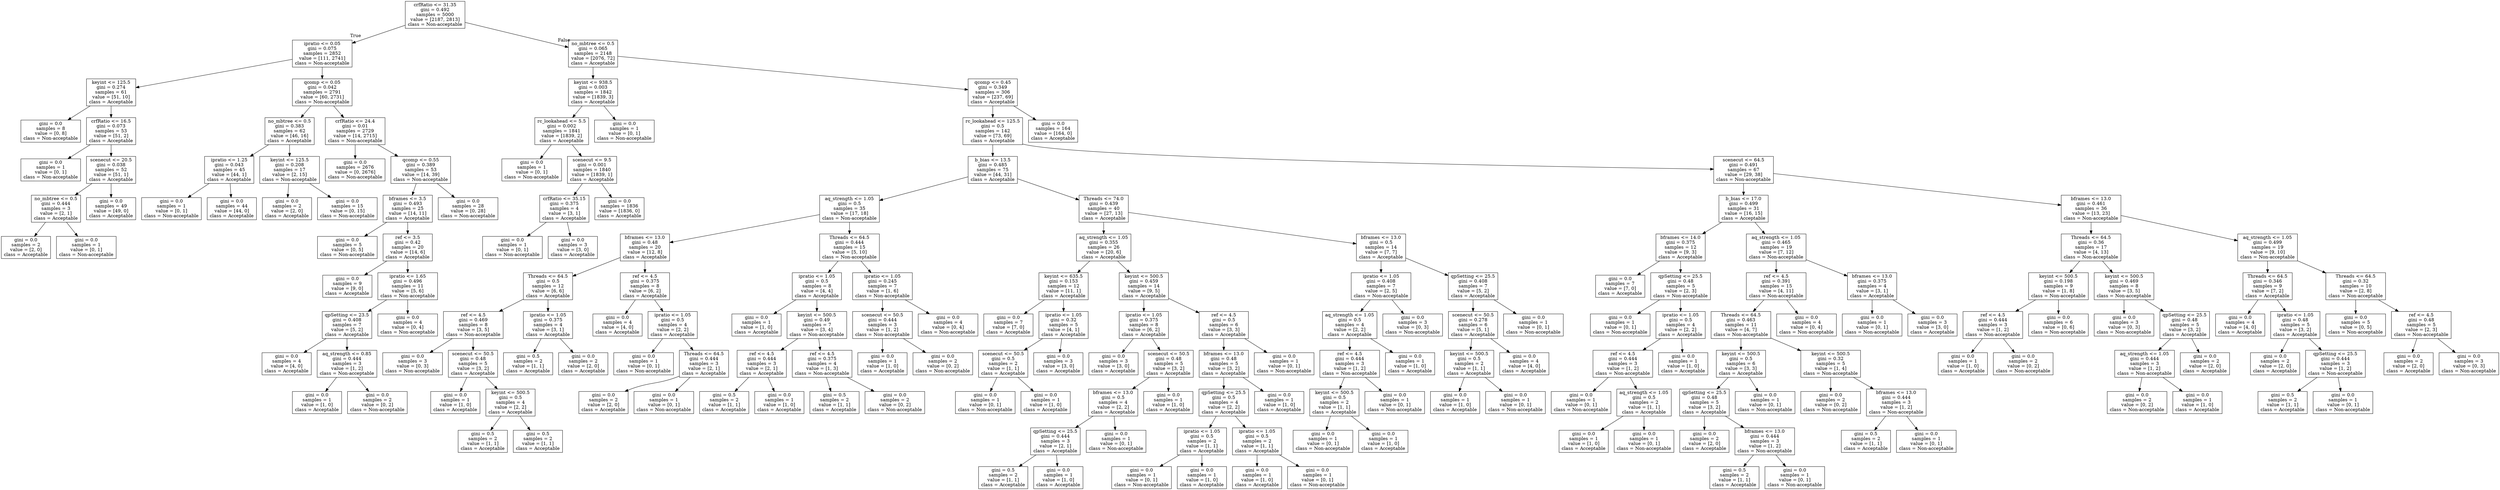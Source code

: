 digraph Tree {
node [shape=box] ;
0 [label="crfRatio <= 31.35\ngini = 0.492\nsamples = 5000\nvalue = [2187, 2813]\nclass = Non-acceptable"] ;
1 [label="ipratio <= 0.05\ngini = 0.075\nsamples = 2852\nvalue = [111, 2741]\nclass = Non-acceptable"] ;
0 -> 1 [labeldistance=2.5, labelangle=45, headlabel="True"] ;
2 [label="keyint <= 125.5\ngini = 0.274\nsamples = 61\nvalue = [51, 10]\nclass = Acceptable"] ;
1 -> 2 ;
3 [label="gini = 0.0\nsamples = 8\nvalue = [0, 8]\nclass = Non-acceptable"] ;
2 -> 3 ;
4 [label="crfRatio <= 16.5\ngini = 0.073\nsamples = 53\nvalue = [51, 2]\nclass = Acceptable"] ;
2 -> 4 ;
5 [label="gini = 0.0\nsamples = 1\nvalue = [0, 1]\nclass = Non-acceptable"] ;
4 -> 5 ;
6 [label="scenecut <= 20.5\ngini = 0.038\nsamples = 52\nvalue = [51, 1]\nclass = Acceptable"] ;
4 -> 6 ;
7 [label="no_mbtree <= 0.5\ngini = 0.444\nsamples = 3\nvalue = [2, 1]\nclass = Acceptable"] ;
6 -> 7 ;
8 [label="gini = 0.0\nsamples = 2\nvalue = [2, 0]\nclass = Acceptable"] ;
7 -> 8 ;
9 [label="gini = 0.0\nsamples = 1\nvalue = [0, 1]\nclass = Non-acceptable"] ;
7 -> 9 ;
10 [label="gini = 0.0\nsamples = 49\nvalue = [49, 0]\nclass = Acceptable"] ;
6 -> 10 ;
11 [label="qcomp <= 0.05\ngini = 0.042\nsamples = 2791\nvalue = [60, 2731]\nclass = Non-acceptable"] ;
1 -> 11 ;
12 [label="no_mbtree <= 0.5\ngini = 0.383\nsamples = 62\nvalue = [46, 16]\nclass = Acceptable"] ;
11 -> 12 ;
13 [label="ipratio <= 1.25\ngini = 0.043\nsamples = 45\nvalue = [44, 1]\nclass = Acceptable"] ;
12 -> 13 ;
14 [label="gini = 0.0\nsamples = 1\nvalue = [0, 1]\nclass = Non-acceptable"] ;
13 -> 14 ;
15 [label="gini = 0.0\nsamples = 44\nvalue = [44, 0]\nclass = Acceptable"] ;
13 -> 15 ;
16 [label="keyint <= 125.5\ngini = 0.208\nsamples = 17\nvalue = [2, 15]\nclass = Non-acceptable"] ;
12 -> 16 ;
17 [label="gini = 0.0\nsamples = 2\nvalue = [2, 0]\nclass = Acceptable"] ;
16 -> 17 ;
18 [label="gini = 0.0\nsamples = 15\nvalue = [0, 15]\nclass = Non-acceptable"] ;
16 -> 18 ;
19 [label="crfRatio <= 24.4\ngini = 0.01\nsamples = 2729\nvalue = [14, 2715]\nclass = Non-acceptable"] ;
11 -> 19 ;
20 [label="gini = 0.0\nsamples = 2676\nvalue = [0, 2676]\nclass = Non-acceptable"] ;
19 -> 20 ;
21 [label="qcomp <= 0.55\ngini = 0.389\nsamples = 53\nvalue = [14, 39]\nclass = Non-acceptable"] ;
19 -> 21 ;
22 [label="bframes <= 3.5\ngini = 0.493\nsamples = 25\nvalue = [14, 11]\nclass = Acceptable"] ;
21 -> 22 ;
23 [label="gini = 0.0\nsamples = 5\nvalue = [0, 5]\nclass = Non-acceptable"] ;
22 -> 23 ;
24 [label="ref <= 3.5\ngini = 0.42\nsamples = 20\nvalue = [14, 6]\nclass = Acceptable"] ;
22 -> 24 ;
25 [label="gini = 0.0\nsamples = 9\nvalue = [9, 0]\nclass = Acceptable"] ;
24 -> 25 ;
26 [label="ipratio <= 1.65\ngini = 0.496\nsamples = 11\nvalue = [5, 6]\nclass = Non-acceptable"] ;
24 -> 26 ;
27 [label="qpSetting <= 23.5\ngini = 0.408\nsamples = 7\nvalue = [5, 2]\nclass = Acceptable"] ;
26 -> 27 ;
28 [label="gini = 0.0\nsamples = 4\nvalue = [4, 0]\nclass = Acceptable"] ;
27 -> 28 ;
29 [label="aq_strength <= 0.85\ngini = 0.444\nsamples = 3\nvalue = [1, 2]\nclass = Non-acceptable"] ;
27 -> 29 ;
30 [label="gini = 0.0\nsamples = 1\nvalue = [1, 0]\nclass = Acceptable"] ;
29 -> 30 ;
31 [label="gini = 0.0\nsamples = 2\nvalue = [0, 2]\nclass = Non-acceptable"] ;
29 -> 31 ;
32 [label="gini = 0.0\nsamples = 4\nvalue = [0, 4]\nclass = Non-acceptable"] ;
26 -> 32 ;
33 [label="gini = 0.0\nsamples = 28\nvalue = [0, 28]\nclass = Non-acceptable"] ;
21 -> 33 ;
34 [label="no_mbtree <= 0.5\ngini = 0.065\nsamples = 2148\nvalue = [2076, 72]\nclass = Acceptable"] ;
0 -> 34 [labeldistance=2.5, labelangle=-45, headlabel="False"] ;
35 [label="keyint <= 938.5\ngini = 0.003\nsamples = 1842\nvalue = [1839, 3]\nclass = Acceptable"] ;
34 -> 35 ;
36 [label="rc_lookahead <= 5.5\ngini = 0.002\nsamples = 1841\nvalue = [1839, 2]\nclass = Acceptable"] ;
35 -> 36 ;
37 [label="gini = 0.0\nsamples = 1\nvalue = [0, 1]\nclass = Non-acceptable"] ;
36 -> 37 ;
38 [label="scenecut <= 9.5\ngini = 0.001\nsamples = 1840\nvalue = [1839, 1]\nclass = Acceptable"] ;
36 -> 38 ;
39 [label="crfRatio <= 35.15\ngini = 0.375\nsamples = 4\nvalue = [3, 1]\nclass = Acceptable"] ;
38 -> 39 ;
40 [label="gini = 0.0\nsamples = 1\nvalue = [0, 1]\nclass = Non-acceptable"] ;
39 -> 40 ;
41 [label="gini = 0.0\nsamples = 3\nvalue = [3, 0]\nclass = Acceptable"] ;
39 -> 41 ;
42 [label="gini = 0.0\nsamples = 1836\nvalue = [1836, 0]\nclass = Acceptable"] ;
38 -> 42 ;
43 [label="gini = 0.0\nsamples = 1\nvalue = [0, 1]\nclass = Non-acceptable"] ;
35 -> 43 ;
44 [label="qcomp <= 0.45\ngini = 0.349\nsamples = 306\nvalue = [237, 69]\nclass = Acceptable"] ;
34 -> 44 ;
45 [label="rc_lookahead <= 125.5\ngini = 0.5\nsamples = 142\nvalue = [73, 69]\nclass = Acceptable"] ;
44 -> 45 ;
46 [label="b_bias <= 13.5\ngini = 0.485\nsamples = 75\nvalue = [44, 31]\nclass = Acceptable"] ;
45 -> 46 ;
47 [label="aq_strength <= 1.05\ngini = 0.5\nsamples = 35\nvalue = [17, 18]\nclass = Non-acceptable"] ;
46 -> 47 ;
48 [label="bframes <= 13.0\ngini = 0.48\nsamples = 20\nvalue = [12, 8]\nclass = Acceptable"] ;
47 -> 48 ;
49 [label="Threads <= 64.5\ngini = 0.5\nsamples = 12\nvalue = [6, 6]\nclass = Acceptable"] ;
48 -> 49 ;
50 [label="ref <= 4.5\ngini = 0.469\nsamples = 8\nvalue = [3, 5]\nclass = Non-acceptable"] ;
49 -> 50 ;
51 [label="gini = 0.0\nsamples = 3\nvalue = [0, 3]\nclass = Non-acceptable"] ;
50 -> 51 ;
52 [label="scenecut <= 50.5\ngini = 0.48\nsamples = 5\nvalue = [3, 2]\nclass = Acceptable"] ;
50 -> 52 ;
53 [label="gini = 0.0\nsamples = 1\nvalue = [1, 0]\nclass = Acceptable"] ;
52 -> 53 ;
54 [label="keyint <= 500.5\ngini = 0.5\nsamples = 4\nvalue = [2, 2]\nclass = Acceptable"] ;
52 -> 54 ;
55 [label="gini = 0.5\nsamples = 2\nvalue = [1, 1]\nclass = Acceptable"] ;
54 -> 55 ;
56 [label="gini = 0.5\nsamples = 2\nvalue = [1, 1]\nclass = Acceptable"] ;
54 -> 56 ;
57 [label="ipratio <= 1.05\ngini = 0.375\nsamples = 4\nvalue = [3, 1]\nclass = Acceptable"] ;
49 -> 57 ;
58 [label="gini = 0.5\nsamples = 2\nvalue = [1, 1]\nclass = Acceptable"] ;
57 -> 58 ;
59 [label="gini = 0.0\nsamples = 2\nvalue = [2, 0]\nclass = Acceptable"] ;
57 -> 59 ;
60 [label="ref <= 4.5\ngini = 0.375\nsamples = 8\nvalue = [6, 2]\nclass = Acceptable"] ;
48 -> 60 ;
61 [label="gini = 0.0\nsamples = 4\nvalue = [4, 0]\nclass = Acceptable"] ;
60 -> 61 ;
62 [label="ipratio <= 1.05\ngini = 0.5\nsamples = 4\nvalue = [2, 2]\nclass = Acceptable"] ;
60 -> 62 ;
63 [label="gini = 0.0\nsamples = 1\nvalue = [0, 1]\nclass = Non-acceptable"] ;
62 -> 63 ;
64 [label="Threads <= 64.5\ngini = 0.444\nsamples = 3\nvalue = [2, 1]\nclass = Acceptable"] ;
62 -> 64 ;
65 [label="gini = 0.0\nsamples = 2\nvalue = [2, 0]\nclass = Acceptable"] ;
64 -> 65 ;
66 [label="gini = 0.0\nsamples = 1\nvalue = [0, 1]\nclass = Non-acceptable"] ;
64 -> 66 ;
67 [label="Threads <= 64.5\ngini = 0.444\nsamples = 15\nvalue = [5, 10]\nclass = Non-acceptable"] ;
47 -> 67 ;
68 [label="ipratio <= 1.05\ngini = 0.5\nsamples = 8\nvalue = [4, 4]\nclass = Acceptable"] ;
67 -> 68 ;
69 [label="gini = 0.0\nsamples = 1\nvalue = [1, 0]\nclass = Acceptable"] ;
68 -> 69 ;
70 [label="keyint <= 500.5\ngini = 0.49\nsamples = 7\nvalue = [3, 4]\nclass = Non-acceptable"] ;
68 -> 70 ;
71 [label="ref <= 4.5\ngini = 0.444\nsamples = 3\nvalue = [2, 1]\nclass = Acceptable"] ;
70 -> 71 ;
72 [label="gini = 0.5\nsamples = 2\nvalue = [1, 1]\nclass = Acceptable"] ;
71 -> 72 ;
73 [label="gini = 0.0\nsamples = 1\nvalue = [1, 0]\nclass = Acceptable"] ;
71 -> 73 ;
74 [label="ref <= 4.5\ngini = 0.375\nsamples = 4\nvalue = [1, 3]\nclass = Non-acceptable"] ;
70 -> 74 ;
75 [label="gini = 0.5\nsamples = 2\nvalue = [1, 1]\nclass = Acceptable"] ;
74 -> 75 ;
76 [label="gini = 0.0\nsamples = 2\nvalue = [0, 2]\nclass = Non-acceptable"] ;
74 -> 76 ;
77 [label="ipratio <= 1.05\ngini = 0.245\nsamples = 7\nvalue = [1, 6]\nclass = Non-acceptable"] ;
67 -> 77 ;
78 [label="scenecut <= 50.5\ngini = 0.444\nsamples = 3\nvalue = [1, 2]\nclass = Non-acceptable"] ;
77 -> 78 ;
79 [label="gini = 0.0\nsamples = 1\nvalue = [1, 0]\nclass = Acceptable"] ;
78 -> 79 ;
80 [label="gini = 0.0\nsamples = 2\nvalue = [0, 2]\nclass = Non-acceptable"] ;
78 -> 80 ;
81 [label="gini = 0.0\nsamples = 4\nvalue = [0, 4]\nclass = Non-acceptable"] ;
77 -> 81 ;
82 [label="Threads <= 74.0\ngini = 0.439\nsamples = 40\nvalue = [27, 13]\nclass = Acceptable"] ;
46 -> 82 ;
83 [label="aq_strength <= 1.05\ngini = 0.355\nsamples = 26\nvalue = [20, 6]\nclass = Acceptable"] ;
82 -> 83 ;
84 [label="keyint <= 635.5\ngini = 0.153\nsamples = 12\nvalue = [11, 1]\nclass = Acceptable"] ;
83 -> 84 ;
85 [label="gini = 0.0\nsamples = 7\nvalue = [7, 0]\nclass = Acceptable"] ;
84 -> 85 ;
86 [label="ipratio <= 1.05\ngini = 0.32\nsamples = 5\nvalue = [4, 1]\nclass = Acceptable"] ;
84 -> 86 ;
87 [label="scenecut <= 50.5\ngini = 0.5\nsamples = 2\nvalue = [1, 1]\nclass = Acceptable"] ;
86 -> 87 ;
88 [label="gini = 0.0\nsamples = 1\nvalue = [0, 1]\nclass = Non-acceptable"] ;
87 -> 88 ;
89 [label="gini = 0.0\nsamples = 1\nvalue = [1, 0]\nclass = Acceptable"] ;
87 -> 89 ;
90 [label="gini = 0.0\nsamples = 3\nvalue = [3, 0]\nclass = Acceptable"] ;
86 -> 90 ;
91 [label="keyint <= 500.5\ngini = 0.459\nsamples = 14\nvalue = [9, 5]\nclass = Acceptable"] ;
83 -> 91 ;
92 [label="ipratio <= 1.05\ngini = 0.375\nsamples = 8\nvalue = [6, 2]\nclass = Acceptable"] ;
91 -> 92 ;
93 [label="gini = 0.0\nsamples = 3\nvalue = [3, 0]\nclass = Acceptable"] ;
92 -> 93 ;
94 [label="scenecut <= 50.5\ngini = 0.48\nsamples = 5\nvalue = [3, 2]\nclass = Acceptable"] ;
92 -> 94 ;
95 [label="bframes <= 13.0\ngini = 0.5\nsamples = 4\nvalue = [2, 2]\nclass = Acceptable"] ;
94 -> 95 ;
96 [label="qpSetting <= 25.5\ngini = 0.444\nsamples = 3\nvalue = [2, 1]\nclass = Acceptable"] ;
95 -> 96 ;
97 [label="gini = 0.5\nsamples = 2\nvalue = [1, 1]\nclass = Acceptable"] ;
96 -> 97 ;
98 [label="gini = 0.0\nsamples = 1\nvalue = [1, 0]\nclass = Acceptable"] ;
96 -> 98 ;
99 [label="gini = 0.0\nsamples = 1\nvalue = [0, 1]\nclass = Non-acceptable"] ;
95 -> 99 ;
100 [label="gini = 0.0\nsamples = 1\nvalue = [1, 0]\nclass = Acceptable"] ;
94 -> 100 ;
101 [label="ref <= 4.5\ngini = 0.5\nsamples = 6\nvalue = [3, 3]\nclass = Acceptable"] ;
91 -> 101 ;
102 [label="bframes <= 13.0\ngini = 0.48\nsamples = 5\nvalue = [3, 2]\nclass = Acceptable"] ;
101 -> 102 ;
103 [label="qpSetting <= 25.5\ngini = 0.5\nsamples = 4\nvalue = [2, 2]\nclass = Acceptable"] ;
102 -> 103 ;
104 [label="ipratio <= 1.05\ngini = 0.5\nsamples = 2\nvalue = [1, 1]\nclass = Acceptable"] ;
103 -> 104 ;
105 [label="gini = 0.0\nsamples = 1\nvalue = [0, 1]\nclass = Non-acceptable"] ;
104 -> 105 ;
106 [label="gini = 0.0\nsamples = 1\nvalue = [1, 0]\nclass = Acceptable"] ;
104 -> 106 ;
107 [label="ipratio <= 1.05\ngini = 0.5\nsamples = 2\nvalue = [1, 1]\nclass = Acceptable"] ;
103 -> 107 ;
108 [label="gini = 0.0\nsamples = 1\nvalue = [1, 0]\nclass = Acceptable"] ;
107 -> 108 ;
109 [label="gini = 0.0\nsamples = 1\nvalue = [0, 1]\nclass = Non-acceptable"] ;
107 -> 109 ;
110 [label="gini = 0.0\nsamples = 1\nvalue = [1, 0]\nclass = Acceptable"] ;
102 -> 110 ;
111 [label="gini = 0.0\nsamples = 1\nvalue = [0, 1]\nclass = Non-acceptable"] ;
101 -> 111 ;
112 [label="bframes <= 13.0\ngini = 0.5\nsamples = 14\nvalue = [7, 7]\nclass = Acceptable"] ;
82 -> 112 ;
113 [label="ipratio <= 1.05\ngini = 0.408\nsamples = 7\nvalue = [2, 5]\nclass = Non-acceptable"] ;
112 -> 113 ;
114 [label="aq_strength <= 1.05\ngini = 0.5\nsamples = 4\nvalue = [2, 2]\nclass = Acceptable"] ;
113 -> 114 ;
115 [label="ref <= 4.5\ngini = 0.444\nsamples = 3\nvalue = [1, 2]\nclass = Non-acceptable"] ;
114 -> 115 ;
116 [label="keyint <= 500.5\ngini = 0.5\nsamples = 2\nvalue = [1, 1]\nclass = Acceptable"] ;
115 -> 116 ;
117 [label="gini = 0.0\nsamples = 1\nvalue = [0, 1]\nclass = Non-acceptable"] ;
116 -> 117 ;
118 [label="gini = 0.0\nsamples = 1\nvalue = [1, 0]\nclass = Acceptable"] ;
116 -> 118 ;
119 [label="gini = 0.0\nsamples = 1\nvalue = [0, 1]\nclass = Non-acceptable"] ;
115 -> 119 ;
120 [label="gini = 0.0\nsamples = 1\nvalue = [1, 0]\nclass = Acceptable"] ;
114 -> 120 ;
121 [label="gini = 0.0\nsamples = 3\nvalue = [0, 3]\nclass = Non-acceptable"] ;
113 -> 121 ;
122 [label="qpSetting <= 25.5\ngini = 0.408\nsamples = 7\nvalue = [5, 2]\nclass = Acceptable"] ;
112 -> 122 ;
123 [label="scenecut <= 50.5\ngini = 0.278\nsamples = 6\nvalue = [5, 1]\nclass = Acceptable"] ;
122 -> 123 ;
124 [label="keyint <= 500.5\ngini = 0.5\nsamples = 2\nvalue = [1, 1]\nclass = Acceptable"] ;
123 -> 124 ;
125 [label="gini = 0.0\nsamples = 1\nvalue = [1, 0]\nclass = Acceptable"] ;
124 -> 125 ;
126 [label="gini = 0.0\nsamples = 1\nvalue = [0, 1]\nclass = Non-acceptable"] ;
124 -> 126 ;
127 [label="gini = 0.0\nsamples = 4\nvalue = [4, 0]\nclass = Acceptable"] ;
123 -> 127 ;
128 [label="gini = 0.0\nsamples = 1\nvalue = [0, 1]\nclass = Non-acceptable"] ;
122 -> 128 ;
129 [label="scenecut <= 64.5\ngini = 0.491\nsamples = 67\nvalue = [29, 38]\nclass = Non-acceptable"] ;
45 -> 129 ;
130 [label="b_bias <= 17.0\ngini = 0.499\nsamples = 31\nvalue = [16, 15]\nclass = Acceptable"] ;
129 -> 130 ;
131 [label="bframes <= 14.0\ngini = 0.375\nsamples = 12\nvalue = [9, 3]\nclass = Acceptable"] ;
130 -> 131 ;
132 [label="gini = 0.0\nsamples = 7\nvalue = [7, 0]\nclass = Acceptable"] ;
131 -> 132 ;
133 [label="qpSetting <= 25.5\ngini = 0.48\nsamples = 5\nvalue = [2, 3]\nclass = Non-acceptable"] ;
131 -> 133 ;
134 [label="gini = 0.0\nsamples = 1\nvalue = [0, 1]\nclass = Non-acceptable"] ;
133 -> 134 ;
135 [label="ipratio <= 1.05\ngini = 0.5\nsamples = 4\nvalue = [2, 2]\nclass = Acceptable"] ;
133 -> 135 ;
136 [label="ref <= 4.5\ngini = 0.444\nsamples = 3\nvalue = [1, 2]\nclass = Non-acceptable"] ;
135 -> 136 ;
137 [label="gini = 0.0\nsamples = 1\nvalue = [0, 1]\nclass = Non-acceptable"] ;
136 -> 137 ;
138 [label="aq_strength <= 1.05\ngini = 0.5\nsamples = 2\nvalue = [1, 1]\nclass = Acceptable"] ;
136 -> 138 ;
139 [label="gini = 0.0\nsamples = 1\nvalue = [1, 0]\nclass = Acceptable"] ;
138 -> 139 ;
140 [label="gini = 0.0\nsamples = 1\nvalue = [0, 1]\nclass = Non-acceptable"] ;
138 -> 140 ;
141 [label="gini = 0.0\nsamples = 1\nvalue = [1, 0]\nclass = Acceptable"] ;
135 -> 141 ;
142 [label="aq_strength <= 1.05\ngini = 0.465\nsamples = 19\nvalue = [7, 12]\nclass = Non-acceptable"] ;
130 -> 142 ;
143 [label="ref <= 4.5\ngini = 0.391\nsamples = 15\nvalue = [4, 11]\nclass = Non-acceptable"] ;
142 -> 143 ;
144 [label="Threads <= 64.5\ngini = 0.463\nsamples = 11\nvalue = [4, 7]\nclass = Non-acceptable"] ;
143 -> 144 ;
145 [label="keyint <= 500.5\ngini = 0.5\nsamples = 6\nvalue = [3, 3]\nclass = Acceptable"] ;
144 -> 145 ;
146 [label="qpSetting <= 25.5\ngini = 0.48\nsamples = 5\nvalue = [3, 2]\nclass = Acceptable"] ;
145 -> 146 ;
147 [label="gini = 0.0\nsamples = 2\nvalue = [2, 0]\nclass = Acceptable"] ;
146 -> 147 ;
148 [label="bframes <= 13.0\ngini = 0.444\nsamples = 3\nvalue = [1, 2]\nclass = Non-acceptable"] ;
146 -> 148 ;
149 [label="gini = 0.5\nsamples = 2\nvalue = [1, 1]\nclass = Acceptable"] ;
148 -> 149 ;
150 [label="gini = 0.0\nsamples = 1\nvalue = [0, 1]\nclass = Non-acceptable"] ;
148 -> 150 ;
151 [label="gini = 0.0\nsamples = 1\nvalue = [0, 1]\nclass = Non-acceptable"] ;
145 -> 151 ;
152 [label="keyint <= 500.5\ngini = 0.32\nsamples = 5\nvalue = [1, 4]\nclass = Non-acceptable"] ;
144 -> 152 ;
153 [label="gini = 0.0\nsamples = 2\nvalue = [0, 2]\nclass = Non-acceptable"] ;
152 -> 153 ;
154 [label="bframes <= 13.0\ngini = 0.444\nsamples = 3\nvalue = [1, 2]\nclass = Non-acceptable"] ;
152 -> 154 ;
155 [label="gini = 0.5\nsamples = 2\nvalue = [1, 1]\nclass = Acceptable"] ;
154 -> 155 ;
156 [label="gini = 0.0\nsamples = 1\nvalue = [0, 1]\nclass = Non-acceptable"] ;
154 -> 156 ;
157 [label="gini = 0.0\nsamples = 4\nvalue = [0, 4]\nclass = Non-acceptable"] ;
143 -> 157 ;
158 [label="bframes <= 13.0\ngini = 0.375\nsamples = 4\nvalue = [3, 1]\nclass = Acceptable"] ;
142 -> 158 ;
159 [label="gini = 0.0\nsamples = 1\nvalue = [0, 1]\nclass = Non-acceptable"] ;
158 -> 159 ;
160 [label="gini = 0.0\nsamples = 3\nvalue = [3, 0]\nclass = Acceptable"] ;
158 -> 160 ;
161 [label="bframes <= 13.0\ngini = 0.461\nsamples = 36\nvalue = [13, 23]\nclass = Non-acceptable"] ;
129 -> 161 ;
162 [label="Threads <= 64.5\ngini = 0.36\nsamples = 17\nvalue = [4, 13]\nclass = Non-acceptable"] ;
161 -> 162 ;
163 [label="keyint <= 500.5\ngini = 0.198\nsamples = 9\nvalue = [1, 8]\nclass = Non-acceptable"] ;
162 -> 163 ;
164 [label="ref <= 4.5\ngini = 0.444\nsamples = 3\nvalue = [1, 2]\nclass = Non-acceptable"] ;
163 -> 164 ;
165 [label="gini = 0.0\nsamples = 1\nvalue = [1, 0]\nclass = Acceptable"] ;
164 -> 165 ;
166 [label="gini = 0.0\nsamples = 2\nvalue = [0, 2]\nclass = Non-acceptable"] ;
164 -> 166 ;
167 [label="gini = 0.0\nsamples = 6\nvalue = [0, 6]\nclass = Non-acceptable"] ;
163 -> 167 ;
168 [label="keyint <= 500.5\ngini = 0.469\nsamples = 8\nvalue = [3, 5]\nclass = Non-acceptable"] ;
162 -> 168 ;
169 [label="gini = 0.0\nsamples = 3\nvalue = [0, 3]\nclass = Non-acceptable"] ;
168 -> 169 ;
170 [label="qpSetting <= 25.5\ngini = 0.48\nsamples = 5\nvalue = [3, 2]\nclass = Acceptable"] ;
168 -> 170 ;
171 [label="aq_strength <= 1.05\ngini = 0.444\nsamples = 3\nvalue = [1, 2]\nclass = Non-acceptable"] ;
170 -> 171 ;
172 [label="gini = 0.0\nsamples = 2\nvalue = [0, 2]\nclass = Non-acceptable"] ;
171 -> 172 ;
173 [label="gini = 0.0\nsamples = 1\nvalue = [1, 0]\nclass = Acceptable"] ;
171 -> 173 ;
174 [label="gini = 0.0\nsamples = 2\nvalue = [2, 0]\nclass = Acceptable"] ;
170 -> 174 ;
175 [label="aq_strength <= 1.05\ngini = 0.499\nsamples = 19\nvalue = [9, 10]\nclass = Non-acceptable"] ;
161 -> 175 ;
176 [label="Threads <= 64.5\ngini = 0.346\nsamples = 9\nvalue = [7, 2]\nclass = Acceptable"] ;
175 -> 176 ;
177 [label="gini = 0.0\nsamples = 4\nvalue = [4, 0]\nclass = Acceptable"] ;
176 -> 177 ;
178 [label="ipratio <= 1.05\ngini = 0.48\nsamples = 5\nvalue = [3, 2]\nclass = Acceptable"] ;
176 -> 178 ;
179 [label="gini = 0.0\nsamples = 2\nvalue = [2, 0]\nclass = Acceptable"] ;
178 -> 179 ;
180 [label="qpSetting <= 25.5\ngini = 0.444\nsamples = 3\nvalue = [1, 2]\nclass = Non-acceptable"] ;
178 -> 180 ;
181 [label="gini = 0.5\nsamples = 2\nvalue = [1, 1]\nclass = Acceptable"] ;
180 -> 181 ;
182 [label="gini = 0.0\nsamples = 1\nvalue = [0, 1]\nclass = Non-acceptable"] ;
180 -> 182 ;
183 [label="Threads <= 64.5\ngini = 0.32\nsamples = 10\nvalue = [2, 8]\nclass = Non-acceptable"] ;
175 -> 183 ;
184 [label="gini = 0.0\nsamples = 5\nvalue = [0, 5]\nclass = Non-acceptable"] ;
183 -> 184 ;
185 [label="ref <= 4.5\ngini = 0.48\nsamples = 5\nvalue = [2, 3]\nclass = Non-acceptable"] ;
183 -> 185 ;
186 [label="gini = 0.0\nsamples = 2\nvalue = [2, 0]\nclass = Acceptable"] ;
185 -> 186 ;
187 [label="gini = 0.0\nsamples = 3\nvalue = [0, 3]\nclass = Non-acceptable"] ;
185 -> 187 ;
188 [label="gini = 0.0\nsamples = 164\nvalue = [164, 0]\nclass = Acceptable"] ;
44 -> 188 ;
}